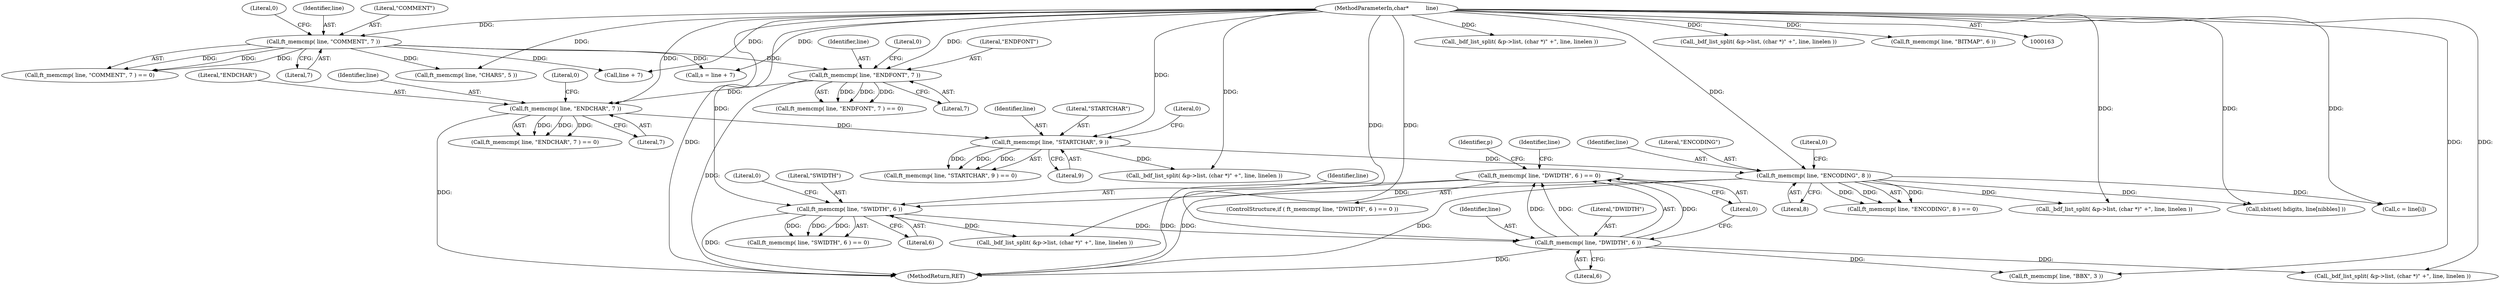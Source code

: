 digraph "0_savannah_07bdb6e289c7954e2a533039dc93c1c136099d2d@API" {
"1001059" [label="(Call,ft_memcmp( line, \"DWIDTH\", 6 ) == 0)"];
"1001060" [label="(Call,ft_memcmp( line, \"DWIDTH\", 6 ))"];
"1001007" [label="(Call,ft_memcmp( line, \"SWIDTH\", 6 ))"];
"1000478" [label="(Call,ft_memcmp( line, \"ENCODING\", 8 ))"];
"1000398" [label="(Call,ft_memcmp( line, \"STARTCHAR\", 9 ))"];
"1000357" [label="(Call,ft_memcmp( line, \"ENDCHAR\", 7 ))"];
"1000331" [label="(Call,ft_memcmp( line, \"ENDFONT\", 7 ))"];
"1000206" [label="(Call,ft_memcmp( line, \"COMMENT\", 7 ))"];
"1000164" [label="(MethodParameterIn,char*          line)"];
"1000334" [label="(Literal,7)"];
"1001010" [label="(Literal,6)"];
"1001142" [label="(Identifier,line)"];
"1000335" [label="(Literal,0)"];
"1001157" [label="(Call,_bdf_list_split( &p->list, (char *)\" +\", line, linelen ))"];
"1000217" [label="(Call,line + 7)"];
"1001006" [label="(Call,ft_memcmp( line, \"SWIDTH\", 6 ) == 0)"];
"1000481" [label="(Literal,8)"];
"1000498" [label="(Call,_bdf_list_split( &p->list, (char *)\" +\", line, linelen ))"];
"1000359" [label="(Literal,\"ENDCHAR\")"];
"1000478" [label="(Call,ft_memcmp( line, \"ENCODING\", 8 ))"];
"1000978" [label="(Call,sbitset( hdigits, line[nibbles] ))"];
"1000482" [label="(Literal,0)"];
"1000207" [label="(Identifier,line)"];
"1001007" [label="(Call,ft_memcmp( line, \"SWIDTH\", 6 ))"];
"1000208" [label="(Literal,\"COMMENT\")"];
"1001141" [label="(Call,ft_memcmp( line, \"BBX\", 3 ))"];
"1000477" [label="(Call,ft_memcmp( line, \"ENCODING\", 8 ) == 0)"];
"1000479" [label="(Identifier,line)"];
"1000400" [label="(Literal,\"STARTCHAR\")"];
"1001060" [label="(Call,ft_memcmp( line, \"DWIDTH\", 6 ))"];
"1001063" [label="(Literal,6)"];
"1000356" [label="(Call,ft_memcmp( line, \"ENDCHAR\", 7 ) == 0)"];
"1000402" [label="(Literal,0)"];
"1000358" [label="(Identifier,line)"];
"1001061" [label="(Identifier,line)"];
"1000398" [label="(Call,ft_memcmp( line, \"STARTCHAR\", 9 ))"];
"1000333" [label="(Literal,\"ENDFONT\")"];
"1000401" [label="(Literal,9)"];
"1000210" [label="(Literal,0)"];
"1001009" [label="(Literal,\"SWIDTH\")"];
"1001571" [label="(MethodReturn,RET)"];
"1001059" [label="(Call,ft_memcmp( line, \"DWIDTH\", 6 ) == 0)"];
"1000480" [label="(Literal,\"ENCODING\")"];
"1000399" [label="(Identifier,line)"];
"1000249" [label="(Call,ft_memcmp( line, \"CHARS\", 5 ))"];
"1000206" [label="(Call,ft_memcmp( line, \"COMMENT\", 7 ))"];
"1000215" [label="(Call,s = line + 7)"];
"1000410" [label="(Call,_bdf_list_split( &p->list, (char *)\" +\", line, linelen ))"];
"1001008" [label="(Identifier,line)"];
"1001011" [label="(Literal,0)"];
"1000209" [label="(Literal,7)"];
"1001064" [label="(Literal,0)"];
"1000332" [label="(Identifier,line)"];
"1001062" [label="(Literal,\"DWIDTH\")"];
"1000330" [label="(Call,ft_memcmp( line, \"ENDFONT\", 7 ) == 0)"];
"1001076" [label="(Call,_bdf_list_split( &p->list, (char *)\" +\", line, linelen ))"];
"1001023" [label="(Call,_bdf_list_split( &p->list, (char *)\" +\", line, linelen ))"];
"1000164" [label="(MethodParameterIn,char*          line)"];
"1000397" [label="(Call,ft_memcmp( line, \"STARTCHAR\", 9 ) == 0)"];
"1000361" [label="(Literal,0)"];
"1000331" [label="(Call,ft_memcmp( line, \"ENDFONT\", 7 ))"];
"1000205" [label="(Call,ft_memcmp( line, \"COMMENT\", 7 ) == 0)"];
"1000261" [label="(Call,_bdf_list_split( &p->list, (char *)\" +\", line, linelen ))"];
"1001456" [label="(Call,ft_memcmp( line, \"BITMAP\", 6 ))"];
"1000360" [label="(Literal,7)"];
"1000884" [label="(Call,c = line[i])"];
"1001070" [label="(Identifier,p)"];
"1001058" [label="(ControlStructure,if ( ft_memcmp( line, \"DWIDTH\", 6 ) == 0 ))"];
"1000357" [label="(Call,ft_memcmp( line, \"ENDCHAR\", 7 ))"];
"1001059" -> "1001058"  [label="AST: "];
"1001059" -> "1001064"  [label="CFG: "];
"1001060" -> "1001059"  [label="AST: "];
"1001064" -> "1001059"  [label="AST: "];
"1001070" -> "1001059"  [label="CFG: "];
"1001142" -> "1001059"  [label="CFG: "];
"1001059" -> "1001571"  [label="DDG: "];
"1001059" -> "1001571"  [label="DDG: "];
"1001060" -> "1001059"  [label="DDG: "];
"1001060" -> "1001059"  [label="DDG: "];
"1001060" -> "1001059"  [label="DDG: "];
"1001060" -> "1001063"  [label="CFG: "];
"1001061" -> "1001060"  [label="AST: "];
"1001062" -> "1001060"  [label="AST: "];
"1001063" -> "1001060"  [label="AST: "];
"1001064" -> "1001060"  [label="CFG: "];
"1001060" -> "1001571"  [label="DDG: "];
"1001007" -> "1001060"  [label="DDG: "];
"1000164" -> "1001060"  [label="DDG: "];
"1001060" -> "1001076"  [label="DDG: "];
"1001060" -> "1001141"  [label="DDG: "];
"1001007" -> "1001006"  [label="AST: "];
"1001007" -> "1001010"  [label="CFG: "];
"1001008" -> "1001007"  [label="AST: "];
"1001009" -> "1001007"  [label="AST: "];
"1001010" -> "1001007"  [label="AST: "];
"1001011" -> "1001007"  [label="CFG: "];
"1001007" -> "1001571"  [label="DDG: "];
"1001007" -> "1001006"  [label="DDG: "];
"1001007" -> "1001006"  [label="DDG: "];
"1001007" -> "1001006"  [label="DDG: "];
"1000478" -> "1001007"  [label="DDG: "];
"1000164" -> "1001007"  [label="DDG: "];
"1001007" -> "1001023"  [label="DDG: "];
"1000478" -> "1000477"  [label="AST: "];
"1000478" -> "1000481"  [label="CFG: "];
"1000479" -> "1000478"  [label="AST: "];
"1000480" -> "1000478"  [label="AST: "];
"1000481" -> "1000478"  [label="AST: "];
"1000482" -> "1000478"  [label="CFG: "];
"1000478" -> "1001571"  [label="DDG: "];
"1000478" -> "1000477"  [label="DDG: "];
"1000478" -> "1000477"  [label="DDG: "];
"1000478" -> "1000477"  [label="DDG: "];
"1000398" -> "1000478"  [label="DDG: "];
"1000164" -> "1000478"  [label="DDG: "];
"1000478" -> "1000498"  [label="DDG: "];
"1000478" -> "1000884"  [label="DDG: "];
"1000478" -> "1000978"  [label="DDG: "];
"1000398" -> "1000397"  [label="AST: "];
"1000398" -> "1000401"  [label="CFG: "];
"1000399" -> "1000398"  [label="AST: "];
"1000400" -> "1000398"  [label="AST: "];
"1000401" -> "1000398"  [label="AST: "];
"1000402" -> "1000398"  [label="CFG: "];
"1000398" -> "1000397"  [label="DDG: "];
"1000398" -> "1000397"  [label="DDG: "];
"1000398" -> "1000397"  [label="DDG: "];
"1000357" -> "1000398"  [label="DDG: "];
"1000164" -> "1000398"  [label="DDG: "];
"1000398" -> "1000410"  [label="DDG: "];
"1000357" -> "1000356"  [label="AST: "];
"1000357" -> "1000360"  [label="CFG: "];
"1000358" -> "1000357"  [label="AST: "];
"1000359" -> "1000357"  [label="AST: "];
"1000360" -> "1000357"  [label="AST: "];
"1000361" -> "1000357"  [label="CFG: "];
"1000357" -> "1001571"  [label="DDG: "];
"1000357" -> "1000356"  [label="DDG: "];
"1000357" -> "1000356"  [label="DDG: "];
"1000357" -> "1000356"  [label="DDG: "];
"1000331" -> "1000357"  [label="DDG: "];
"1000164" -> "1000357"  [label="DDG: "];
"1000331" -> "1000330"  [label="AST: "];
"1000331" -> "1000334"  [label="CFG: "];
"1000332" -> "1000331"  [label="AST: "];
"1000333" -> "1000331"  [label="AST: "];
"1000334" -> "1000331"  [label="AST: "];
"1000335" -> "1000331"  [label="CFG: "];
"1000331" -> "1001571"  [label="DDG: "];
"1000331" -> "1000330"  [label="DDG: "];
"1000331" -> "1000330"  [label="DDG: "];
"1000331" -> "1000330"  [label="DDG: "];
"1000206" -> "1000331"  [label="DDG: "];
"1000164" -> "1000331"  [label="DDG: "];
"1000206" -> "1000205"  [label="AST: "];
"1000206" -> "1000209"  [label="CFG: "];
"1000207" -> "1000206"  [label="AST: "];
"1000208" -> "1000206"  [label="AST: "];
"1000209" -> "1000206"  [label="AST: "];
"1000210" -> "1000206"  [label="CFG: "];
"1000206" -> "1000205"  [label="DDG: "];
"1000206" -> "1000205"  [label="DDG: "];
"1000206" -> "1000205"  [label="DDG: "];
"1000164" -> "1000206"  [label="DDG: "];
"1000206" -> "1000215"  [label="DDG: "];
"1000206" -> "1000217"  [label="DDG: "];
"1000206" -> "1000249"  [label="DDG: "];
"1000164" -> "1000163"  [label="AST: "];
"1000164" -> "1001571"  [label="DDG: "];
"1000164" -> "1000215"  [label="DDG: "];
"1000164" -> "1000217"  [label="DDG: "];
"1000164" -> "1000249"  [label="DDG: "];
"1000164" -> "1000261"  [label="DDG: "];
"1000164" -> "1000410"  [label="DDG: "];
"1000164" -> "1000498"  [label="DDG: "];
"1000164" -> "1000884"  [label="DDG: "];
"1000164" -> "1000978"  [label="DDG: "];
"1000164" -> "1001023"  [label="DDG: "];
"1000164" -> "1001076"  [label="DDG: "];
"1000164" -> "1001141"  [label="DDG: "];
"1000164" -> "1001157"  [label="DDG: "];
"1000164" -> "1001456"  [label="DDG: "];
}
